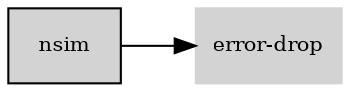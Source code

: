 digraph "nsim_subgraph" {
  rankdir=LR;
  node [shape=box, style=filled, fontsize=10, color=lightgray, fontcolor=black, fillcolor=lightgray];
  "nsim" [color=black, fontcolor=black, fillcolor=lightgray];
  edge [fontsize=8];
  "nsim" -> "error-drop";
}
